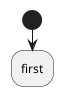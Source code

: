 {
  "sha1": "qcu5n17832euytc3z4aykqu5uq5iu6f",
  "insertion": {
    "when": "2024-06-04T17:28:42.266Z",
    "url": "https://forum.plantuml.net/17033/strictuml-arrowheads-in-activity-diagrams?show=17039#c17039",
    "user": "plantuml@gmail.com"
  }
}
@startuml
start
:first;
@enduml

